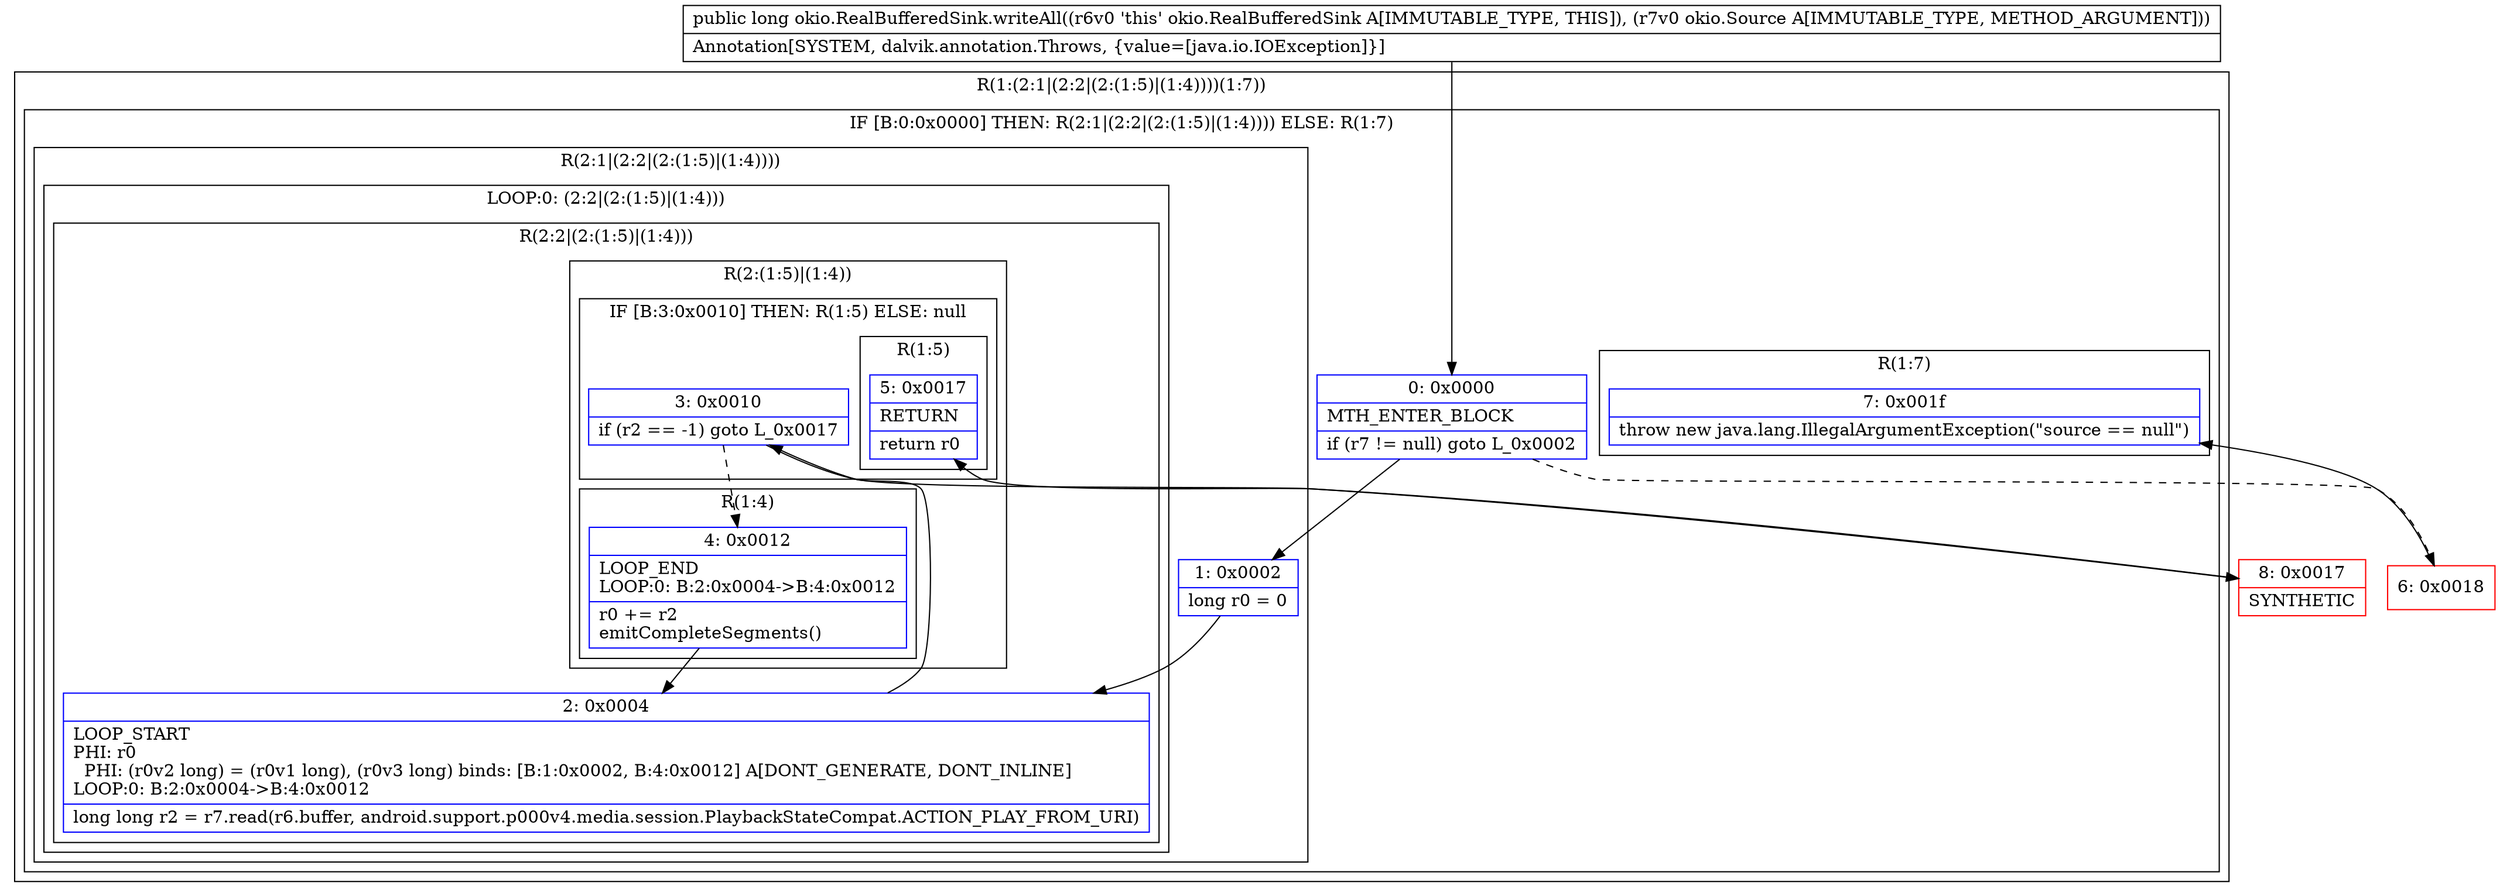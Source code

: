 digraph "CFG forokio.RealBufferedSink.writeAll(Lokio\/Source;)J" {
subgraph cluster_Region_2135897588 {
label = "R(1:(2:1|(2:2|(2:(1:5)|(1:4))))(1:7))";
node [shape=record,color=blue];
subgraph cluster_IfRegion_622332216 {
label = "IF [B:0:0x0000] THEN: R(2:1|(2:2|(2:(1:5)|(1:4)))) ELSE: R(1:7)";
node [shape=record,color=blue];
Node_0 [shape=record,label="{0\:\ 0x0000|MTH_ENTER_BLOCK\l|if (r7 != null) goto L_0x0002\l}"];
subgraph cluster_Region_428676738 {
label = "R(2:1|(2:2|(2:(1:5)|(1:4))))";
node [shape=record,color=blue];
Node_1 [shape=record,label="{1\:\ 0x0002|long r0 = 0\l}"];
subgraph cluster_LoopRegion_201616433 {
label = "LOOP:0: (2:2|(2:(1:5)|(1:4)))";
node [shape=record,color=blue];
subgraph cluster_Region_1284581008 {
label = "R(2:2|(2:(1:5)|(1:4)))";
node [shape=record,color=blue];
Node_2 [shape=record,label="{2\:\ 0x0004|LOOP_START\lPHI: r0 \l  PHI: (r0v2 long) = (r0v1 long), (r0v3 long) binds: [B:1:0x0002, B:4:0x0012] A[DONT_GENERATE, DONT_INLINE]\lLOOP:0: B:2:0x0004\-\>B:4:0x0012\l|long long r2 = r7.read(r6.buffer, android.support.p000v4.media.session.PlaybackStateCompat.ACTION_PLAY_FROM_URI)\l}"];
subgraph cluster_Region_1163476722 {
label = "R(2:(1:5)|(1:4))";
node [shape=record,color=blue];
subgraph cluster_IfRegion_1029243014 {
label = "IF [B:3:0x0010] THEN: R(1:5) ELSE: null";
node [shape=record,color=blue];
Node_3 [shape=record,label="{3\:\ 0x0010|if (r2 == \-1) goto L_0x0017\l}"];
subgraph cluster_Region_1821798180 {
label = "R(1:5)";
node [shape=record,color=blue];
Node_5 [shape=record,label="{5\:\ 0x0017|RETURN\l|return r0\l}"];
}
}
subgraph cluster_Region_81943726 {
label = "R(1:4)";
node [shape=record,color=blue];
Node_4 [shape=record,label="{4\:\ 0x0012|LOOP_END\lLOOP:0: B:2:0x0004\-\>B:4:0x0012\l|r0 += r2\lemitCompleteSegments()\l}"];
}
}
}
}
}
subgraph cluster_Region_1128219448 {
label = "R(1:7)";
node [shape=record,color=blue];
Node_7 [shape=record,label="{7\:\ 0x001f|throw new java.lang.IllegalArgumentException(\"source == null\")\l}"];
}
}
}
Node_6 [shape=record,color=red,label="{6\:\ 0x0018}"];
Node_8 [shape=record,color=red,label="{8\:\ 0x0017|SYNTHETIC\l}"];
MethodNode[shape=record,label="{public long okio.RealBufferedSink.writeAll((r6v0 'this' okio.RealBufferedSink A[IMMUTABLE_TYPE, THIS]), (r7v0 okio.Source A[IMMUTABLE_TYPE, METHOD_ARGUMENT]))  | Annotation[SYSTEM, dalvik.annotation.Throws, \{value=[java.io.IOException]\}]\l}"];
MethodNode -> Node_0;
Node_0 -> Node_1;
Node_0 -> Node_6[style=dashed];
Node_1 -> Node_2;
Node_2 -> Node_3;
Node_3 -> Node_4[style=dashed];
Node_3 -> Node_8;
Node_4 -> Node_2;
Node_6 -> Node_7;
Node_8 -> Node_5;
}

